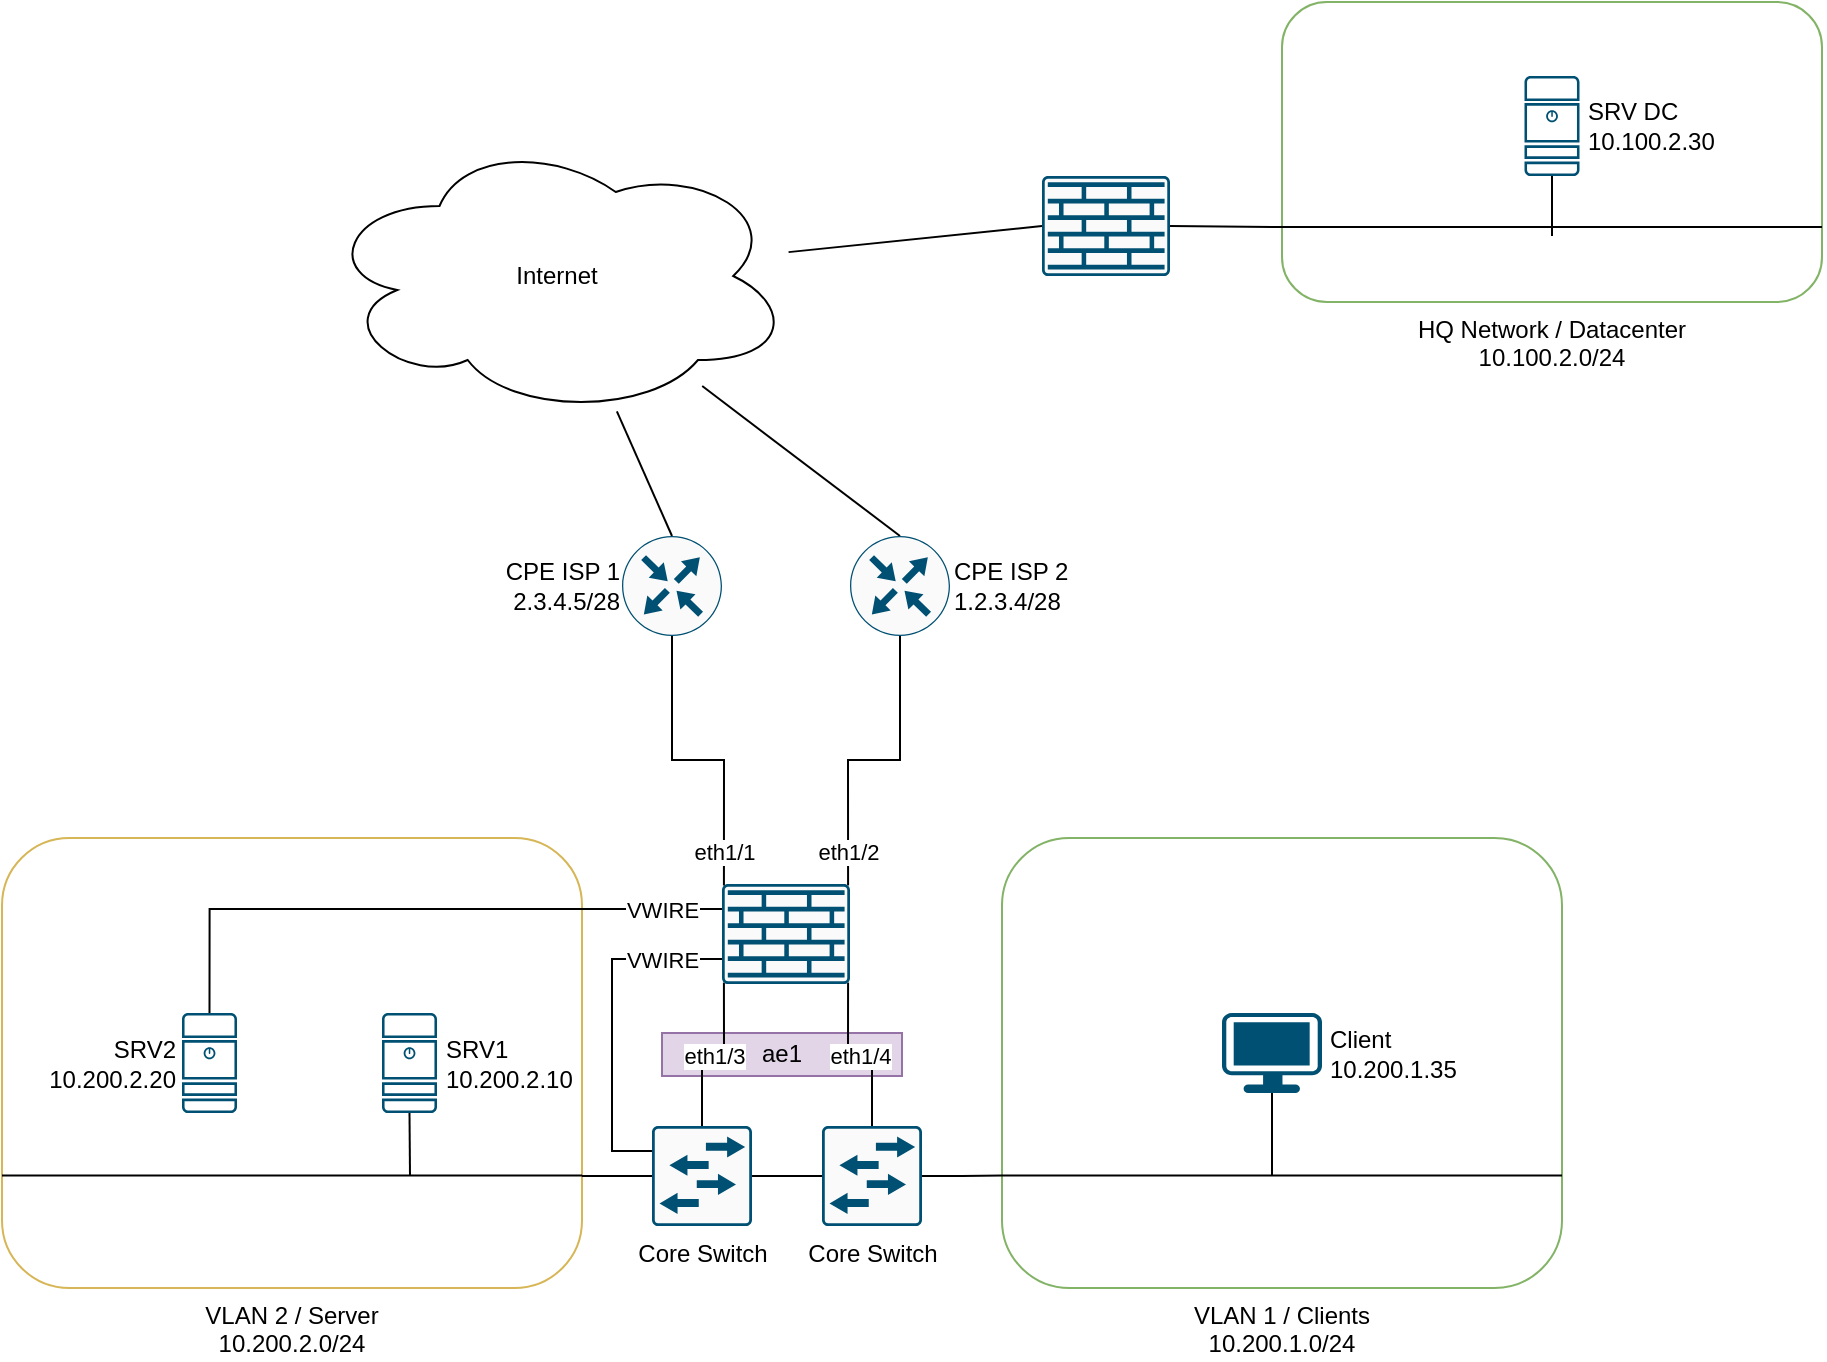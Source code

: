 <mxfile version="14.5.3" type="github">
  <diagram id="-yYUHBhE_XRFBAiaxtTz" name="Page-1">
    <mxGraphModel dx="1376" dy="645" grid="1" gridSize="10" guides="1" tooltips="1" connect="1" arrows="1" fold="1" page="1" pageScale="1" pageWidth="1169" pageHeight="827" math="0" shadow="0">
      <root>
        <mxCell id="0" />
        <mxCell id="1" parent="0" />
        <mxCell id="RfxXFTX7ezen7zibbZqR-38" value="ae1" style="text;html=1;strokeColor=#9673a6;align=center;verticalAlign=middle;whiteSpace=wrap;rounded=0;fillColor=#e1d5e7;" vertex="1" parent="1">
          <mxGeometry x="520" y="628.5" width="120" height="21.5" as="geometry" />
        </mxCell>
        <mxCell id="RfxXFTX7ezen7zibbZqR-14" value="VLAN 1 / Clients&lt;br&gt;10.200.1.0/24" style="rounded=1;whiteSpace=wrap;html=1;labelPosition=center;verticalLabelPosition=bottom;align=center;verticalAlign=top;strokeColor=#82b366;fillColor=none;" vertex="1" parent="1">
          <mxGeometry x="690" y="531" width="280" height="225" as="geometry" />
        </mxCell>
        <mxCell id="RfxXFTX7ezen7zibbZqR-13" value="VLAN 2 / Server&lt;br&gt;10.200.2.0/24" style="rounded=1;whiteSpace=wrap;html=1;labelPosition=center;verticalLabelPosition=bottom;align=center;verticalAlign=top;strokeColor=#d6b656;fillColor=none;" vertex="1" parent="1">
          <mxGeometry x="190" y="531" width="290" height="225" as="geometry" />
        </mxCell>
        <mxCell id="RfxXFTX7ezen7zibbZqR-20" value="eth1/2" style="edgeStyle=orthogonalEdgeStyle;rounded=0;orthogonalLoop=1;jettySize=auto;html=1;exitX=0.985;exitY=0.015;exitDx=0;exitDy=0;exitPerimeter=0;endArrow=none;endFill=0;" edge="1" parent="1" source="RfxXFTX7ezen7zibbZqR-2" target="RfxXFTX7ezen7zibbZqR-17">
          <mxGeometry x="-0.776" relative="1" as="geometry">
            <mxPoint as="offset" />
          </mxGeometry>
        </mxCell>
        <mxCell id="RfxXFTX7ezen7zibbZqR-25" value="eth1/3" style="edgeStyle=orthogonalEdgeStyle;rounded=0;orthogonalLoop=1;jettySize=auto;html=1;exitX=0.015;exitY=0.985;exitDx=0;exitDy=0;exitPerimeter=0;entryX=0.5;entryY=0;entryDx=0;entryDy=0;entryPerimeter=0;endArrow=none;endFill=0;" edge="1" parent="1" source="RfxXFTX7ezen7zibbZqR-2" target="RfxXFTX7ezen7zibbZqR-12">
          <mxGeometry relative="1" as="geometry" />
        </mxCell>
        <mxCell id="RfxXFTX7ezen7zibbZqR-26" value="eth1/4" style="edgeStyle=orthogonalEdgeStyle;rounded=0;orthogonalLoop=1;jettySize=auto;html=1;exitX=0.985;exitY=0.985;exitDx=0;exitDy=0;exitPerimeter=0;entryX=0.5;entryY=0;entryDx=0;entryDy=0;entryPerimeter=0;endArrow=none;endFill=0;" edge="1" parent="1" source="RfxXFTX7ezen7zibbZqR-2" target="RfxXFTX7ezen7zibbZqR-23">
          <mxGeometry relative="1" as="geometry" />
        </mxCell>
        <mxCell id="RfxXFTX7ezen7zibbZqR-2" value="" style="points=[[0.015,0.015,0],[0.985,0.015,0],[0.985,0.985,0],[0.015,0.985,0],[0.25,0,0],[0.5,0,0],[0.75,0,0],[1,0.25,0],[1,0.5,0],[1,0.75,0],[0.75,1,0],[0.5,1,0],[0.25,1,0],[0,0.75,0],[0,0.5,0],[0,0.25,0]];verticalLabelPosition=bottom;html=1;verticalAlign=top;aspect=fixed;align=center;pointerEvents=1;shape=mxgraph.cisco19.rect;prIcon=firewall;fillColor=#FAFAFA;strokeColor=#005073;" vertex="1" parent="1">
          <mxGeometry x="550" y="554" width="64" height="50" as="geometry" />
        </mxCell>
        <mxCell id="RfxXFTX7ezen7zibbZqR-42" style="edgeStyle=none;rounded=0;orthogonalLoop=1;jettySize=auto;html=1;exitX=0.5;exitY=1;exitDx=0;exitDy=0;exitPerimeter=0;endArrow=none;endFill=0;" edge="1" parent="1" source="RfxXFTX7ezen7zibbZqR-4">
          <mxGeometry relative="1" as="geometry">
            <mxPoint x="394" y="700" as="targetPoint" />
          </mxGeometry>
        </mxCell>
        <mxCell id="RfxXFTX7ezen7zibbZqR-4" value="SRV1&lt;br&gt;10.200.2.10" style="points=[[0.015,0.015,0],[0.985,0.015,0],[0.985,0.985,0],[0.015,0.985,0],[0.25,0,0],[0.5,0,0],[0.75,0,0],[1,0.25,0],[1,0.5,0],[1,0.75,0],[0.75,1,0],[0.5,1,0],[0.25,1,0],[0,0.75,0],[0,0.5,0],[0,0.25,0]];verticalLabelPosition=middle;html=1;verticalAlign=middle;aspect=fixed;align=left;pointerEvents=1;shape=mxgraph.cisco19.server;fillColor=#005073;strokeColor=none;labelPosition=right;spacingLeft=2;" vertex="1" parent="1">
          <mxGeometry x="380" y="618.5" width="27.5" height="50" as="geometry" />
        </mxCell>
        <mxCell id="RfxXFTX7ezen7zibbZqR-41" style="edgeStyle=none;rounded=0;orthogonalLoop=1;jettySize=auto;html=1;exitX=0.5;exitY=1;exitDx=0;exitDy=0;exitPerimeter=0;endArrow=none;endFill=0;" edge="1" parent="1" source="RfxXFTX7ezen7zibbZqR-6">
          <mxGeometry relative="1" as="geometry">
            <mxPoint x="825" y="700" as="targetPoint" />
          </mxGeometry>
        </mxCell>
        <mxCell id="RfxXFTX7ezen7zibbZqR-6" value="Client&lt;br&gt;10.200.1.35" style="points=[[0.03,0.03,0],[0.5,0,0],[0.97,0.03,0],[1,0.4,0],[0.97,0.745,0],[0.5,1,0],[0.03,0.745,0],[0,0.4,0]];verticalLabelPosition=middle;html=1;verticalAlign=middle;aspect=fixed;align=left;pointerEvents=1;shape=mxgraph.cisco19.workstation;fillColor=#005073;strokeColor=none;labelPosition=right;spacingRight=0;spacingLeft=2;" vertex="1" parent="1">
          <mxGeometry x="800" y="618.5" width="50" height="40" as="geometry" />
        </mxCell>
        <mxCell id="RfxXFTX7ezen7zibbZqR-43" value="VWIRE" style="edgeStyle=orthogonalEdgeStyle;rounded=0;orthogonalLoop=1;jettySize=auto;html=1;exitX=0.5;exitY=0;exitDx=0;exitDy=0;exitPerimeter=0;entryX=0;entryY=0.25;entryDx=0;entryDy=0;entryPerimeter=0;endArrow=none;endFill=0;" edge="1" parent="1" source="RfxXFTX7ezen7zibbZqR-10" target="RfxXFTX7ezen7zibbZqR-2">
          <mxGeometry x="0.805" relative="1" as="geometry">
            <mxPoint as="offset" />
          </mxGeometry>
        </mxCell>
        <mxCell id="RfxXFTX7ezen7zibbZqR-10" value="SRV2&lt;br&gt;10.200.2.20" style="points=[[0.015,0.015,0],[0.985,0.015,0],[0.985,0.985,0],[0.015,0.985,0],[0.25,0,0],[0.5,0,0],[0.75,0,0],[1,0.25,0],[1,0.5,0],[1,0.75,0],[0.75,1,0],[0.5,1,0],[0.25,1,0],[0,0.75,0],[0,0.5,0],[0,0.25,0]];verticalLabelPosition=middle;html=1;verticalAlign=middle;aspect=fixed;align=right;pointerEvents=1;shape=mxgraph.cisco19.server;fillColor=#005073;strokeColor=none;labelPosition=left;spacingRight=2;" vertex="1" parent="1">
          <mxGeometry x="280" y="618.5" width="27.5" height="50" as="geometry" />
        </mxCell>
        <mxCell id="RfxXFTX7ezen7zibbZqR-24" style="edgeStyle=orthogonalEdgeStyle;rounded=0;orthogonalLoop=1;jettySize=auto;html=1;exitX=1;exitY=0.5;exitDx=0;exitDy=0;exitPerimeter=0;entryX=0;entryY=0.5;entryDx=0;entryDy=0;entryPerimeter=0;endArrow=none;endFill=0;" edge="1" parent="1" source="RfxXFTX7ezen7zibbZqR-12" target="RfxXFTX7ezen7zibbZqR-23">
          <mxGeometry relative="1" as="geometry" />
        </mxCell>
        <mxCell id="RfxXFTX7ezen7zibbZqR-27" style="edgeStyle=orthogonalEdgeStyle;rounded=0;orthogonalLoop=1;jettySize=auto;html=1;exitX=0;exitY=0.5;exitDx=0;exitDy=0;exitPerimeter=0;entryX=1;entryY=0.75;entryDx=0;entryDy=0;endArrow=none;endFill=0;" edge="1" parent="1" source="RfxXFTX7ezen7zibbZqR-12" target="RfxXFTX7ezen7zibbZqR-13">
          <mxGeometry relative="1" as="geometry" />
        </mxCell>
        <mxCell id="RfxXFTX7ezen7zibbZqR-45" value="VWIRE" style="edgeStyle=orthogonalEdgeStyle;rounded=0;orthogonalLoop=1;jettySize=auto;html=1;exitX=0;exitY=0.25;exitDx=0;exitDy=0;exitPerimeter=0;entryX=0;entryY=0.75;entryDx=0;entryDy=0;entryPerimeter=0;endArrow=none;endFill=0;" edge="1" parent="1" source="RfxXFTX7ezen7zibbZqR-12" target="RfxXFTX7ezen7zibbZqR-2">
          <mxGeometry x="0.649" relative="1" as="geometry">
            <mxPoint as="offset" />
          </mxGeometry>
        </mxCell>
        <mxCell id="RfxXFTX7ezen7zibbZqR-12" value="Core Switch" style="points=[[0.015,0.015,0],[0.985,0.015,0],[0.985,0.985,0],[0.015,0.985,0],[0.25,0,0],[0.5,0,0],[0.75,0,0],[1,0.25,0],[1,0.5,0],[1,0.75,0],[0.75,1,0],[0.5,1,0],[0.25,1,0],[0,0.75,0],[0,0.5,0],[0,0.25,0]];verticalLabelPosition=bottom;html=1;verticalAlign=top;aspect=fixed;align=center;pointerEvents=1;shape=mxgraph.cisco19.rect;prIcon=l2_switch;fillColor=#FAFAFA;strokeColor=#005073;" vertex="1" parent="1">
          <mxGeometry x="515" y="675" width="50" height="50" as="geometry" />
        </mxCell>
        <mxCell id="RfxXFTX7ezen7zibbZqR-19" value="eth1/1" style="edgeStyle=orthogonalEdgeStyle;rounded=0;orthogonalLoop=1;jettySize=auto;html=1;exitX=0.5;exitY=1;exitDx=0;exitDy=0;exitPerimeter=0;entryX=0.015;entryY=0.015;entryDx=0;entryDy=0;entryPerimeter=0;endArrow=none;endFill=0;" edge="1" parent="1" source="RfxXFTX7ezen7zibbZqR-16" target="RfxXFTX7ezen7zibbZqR-2">
          <mxGeometry x="0.776" relative="1" as="geometry">
            <mxPoint as="offset" />
          </mxGeometry>
        </mxCell>
        <mxCell id="RfxXFTX7ezen7zibbZqR-35" style="edgeStyle=none;rounded=0;orthogonalLoop=1;jettySize=auto;html=1;exitX=0.5;exitY=0;exitDx=0;exitDy=0;exitPerimeter=0;endArrow=none;endFill=0;" edge="1" parent="1" source="RfxXFTX7ezen7zibbZqR-16" target="RfxXFTX7ezen7zibbZqR-18">
          <mxGeometry relative="1" as="geometry" />
        </mxCell>
        <mxCell id="RfxXFTX7ezen7zibbZqR-16" value="CPE ISP 1&lt;br&gt;2.3.4.5/28" style="points=[[0.5,0,0],[1,0.5,0],[0.5,1,0],[0,0.5,0],[0.145,0.145,0],[0.856,0.145,0],[0.855,0.856,0],[0.145,0.855,0]];verticalLabelPosition=middle;html=1;verticalAlign=middle;aspect=fixed;align=right;pointerEvents=1;shape=mxgraph.cisco19.rect;prIcon=router;fillColor=#FAFAFA;strokeColor=#005073;labelPosition=left;" vertex="1" parent="1">
          <mxGeometry x="500" y="380" width="50" height="50" as="geometry" />
        </mxCell>
        <mxCell id="RfxXFTX7ezen7zibbZqR-36" style="edgeStyle=none;rounded=0;orthogonalLoop=1;jettySize=auto;html=1;exitX=0.5;exitY=0;exitDx=0;exitDy=0;exitPerimeter=0;endArrow=none;endFill=0;" edge="1" parent="1" source="RfxXFTX7ezen7zibbZqR-17" target="RfxXFTX7ezen7zibbZqR-18">
          <mxGeometry relative="1" as="geometry" />
        </mxCell>
        <mxCell id="RfxXFTX7ezen7zibbZqR-17" value="CPE ISP 2&lt;br&gt;1.2.3.4/28" style="points=[[0.5,0,0],[1,0.5,0],[0.5,1,0],[0,0.5,0],[0.145,0.145,0],[0.856,0.145,0],[0.855,0.856,0],[0.145,0.855,0]];verticalLabelPosition=middle;html=1;verticalAlign=middle;aspect=fixed;align=left;pointerEvents=1;shape=mxgraph.cisco19.rect;prIcon=router;fillColor=#FAFAFA;strokeColor=#005073;labelPosition=right;" vertex="1" parent="1">
          <mxGeometry x="614" y="380" width="50" height="50" as="geometry" />
        </mxCell>
        <mxCell id="RfxXFTX7ezen7zibbZqR-18" value="Internet" style="ellipse;shape=cloud;whiteSpace=wrap;html=1;" vertex="1" parent="1">
          <mxGeometry x="350" y="180" width="235" height="140" as="geometry" />
        </mxCell>
        <mxCell id="RfxXFTX7ezen7zibbZqR-28" style="edgeStyle=orthogonalEdgeStyle;rounded=0;orthogonalLoop=1;jettySize=auto;html=1;exitX=1;exitY=0.5;exitDx=0;exitDy=0;exitPerimeter=0;endArrow=none;endFill=0;entryX=0;entryY=0.75;entryDx=0;entryDy=0;" edge="1" parent="1" source="RfxXFTX7ezen7zibbZqR-23" target="RfxXFTX7ezen7zibbZqR-14">
          <mxGeometry relative="1" as="geometry" />
        </mxCell>
        <mxCell id="RfxXFTX7ezen7zibbZqR-23" value="Core Switch" style="points=[[0.015,0.015,0],[0.985,0.015,0],[0.985,0.985,0],[0.015,0.985,0],[0.25,0,0],[0.5,0,0],[0.75,0,0],[1,0.25,0],[1,0.5,0],[1,0.75,0],[0.75,1,0],[0.5,1,0],[0.25,1,0],[0,0.75,0],[0,0.5,0],[0,0.25,0]];verticalLabelPosition=bottom;html=1;verticalAlign=top;aspect=fixed;align=center;pointerEvents=1;shape=mxgraph.cisco19.rect;prIcon=l2_switch;fillColor=#FAFAFA;strokeColor=#005073;" vertex="1" parent="1">
          <mxGeometry x="600" y="675" width="50" height="50" as="geometry" />
        </mxCell>
        <mxCell id="RfxXFTX7ezen7zibbZqR-30" value="HQ Network / Datacenter&lt;br&gt;10.100.2.0/24" style="rounded=1;whiteSpace=wrap;html=1;labelPosition=center;verticalLabelPosition=bottom;align=center;verticalAlign=top;strokeColor=#82b366;fillColor=none;" vertex="1" parent="1">
          <mxGeometry x="830" y="113" width="270" height="150" as="geometry" />
        </mxCell>
        <mxCell id="RfxXFTX7ezen7zibbZqR-32" style="rounded=0;orthogonalLoop=1;jettySize=auto;html=1;exitX=0;exitY=0.5;exitDx=0;exitDy=0;exitPerimeter=0;endArrow=none;endFill=0;" edge="1" parent="1" source="RfxXFTX7ezen7zibbZqR-31" target="RfxXFTX7ezen7zibbZqR-18">
          <mxGeometry relative="1" as="geometry" />
        </mxCell>
        <mxCell id="RfxXFTX7ezen7zibbZqR-33" style="edgeStyle=none;rounded=0;orthogonalLoop=1;jettySize=auto;html=1;exitX=1;exitY=0.5;exitDx=0;exitDy=0;exitPerimeter=0;entryX=0;entryY=0.75;entryDx=0;entryDy=0;endArrow=none;endFill=0;" edge="1" parent="1" source="RfxXFTX7ezen7zibbZqR-31" target="RfxXFTX7ezen7zibbZqR-30">
          <mxGeometry relative="1" as="geometry" />
        </mxCell>
        <mxCell id="RfxXFTX7ezen7zibbZqR-31" value="" style="points=[[0.015,0.015,0],[0.985,0.015,0],[0.985,0.985,0],[0.015,0.985,0],[0.25,0,0],[0.5,0,0],[0.75,0,0],[1,0.25,0],[1,0.5,0],[1,0.75,0],[0.75,1,0],[0.5,1,0],[0.25,1,0],[0,0.75,0],[0,0.5,0],[0,0.25,0]];verticalLabelPosition=bottom;html=1;verticalAlign=top;aspect=fixed;align=center;pointerEvents=1;shape=mxgraph.cisco19.rect;prIcon=firewall;fillColor=#FAFAFA;strokeColor=#005073;" vertex="1" parent="1">
          <mxGeometry x="710" y="200" width="64" height="50" as="geometry" />
        </mxCell>
        <mxCell id="RfxXFTX7ezen7zibbZqR-49" style="edgeStyle=none;rounded=0;orthogonalLoop=1;jettySize=auto;html=1;exitX=0.5;exitY=1;exitDx=0;exitDy=0;exitPerimeter=0;endArrow=none;endFill=0;" edge="1" parent="1" source="RfxXFTX7ezen7zibbZqR-34">
          <mxGeometry relative="1" as="geometry">
            <mxPoint x="965" y="230" as="targetPoint" />
          </mxGeometry>
        </mxCell>
        <mxCell id="RfxXFTX7ezen7zibbZqR-34" value="SRV DC&lt;br&gt;10.100.2.30" style="points=[[0.015,0.015,0],[0.985,0.015,0],[0.985,0.985,0],[0.015,0.985,0],[0.25,0,0],[0.5,0,0],[0.75,0,0],[1,0.25,0],[1,0.5,0],[1,0.75,0],[0.75,1,0],[0.5,1,0],[0.25,1,0],[0,0.75,0],[0,0.5,0],[0,0.25,0]];verticalLabelPosition=middle;html=1;verticalAlign=middle;aspect=fixed;align=left;pointerEvents=1;shape=mxgraph.cisco19.server;fillColor=#005073;strokeColor=none;labelPosition=right;spacingLeft=2;" vertex="1" parent="1">
          <mxGeometry x="951.25" y="150" width="27.5" height="50" as="geometry" />
        </mxCell>
        <mxCell id="RfxXFTX7ezen7zibbZqR-39" style="edgeStyle=none;rounded=0;orthogonalLoop=1;jettySize=auto;html=1;exitX=0;exitY=0.75;exitDx=0;exitDy=0;entryX=1;entryY=0.75;entryDx=0;entryDy=0;endArrow=none;endFill=0;" edge="1" parent="1" source="RfxXFTX7ezen7zibbZqR-13" target="RfxXFTX7ezen7zibbZqR-13">
          <mxGeometry relative="1" as="geometry" />
        </mxCell>
        <mxCell id="RfxXFTX7ezen7zibbZqR-40" style="edgeStyle=none;rounded=0;orthogonalLoop=1;jettySize=auto;html=1;exitX=0;exitY=0.75;exitDx=0;exitDy=0;entryX=1;entryY=0.75;entryDx=0;entryDy=0;endArrow=none;endFill=0;" edge="1" parent="1" source="RfxXFTX7ezen7zibbZqR-14" target="RfxXFTX7ezen7zibbZqR-14">
          <mxGeometry relative="1" as="geometry" />
        </mxCell>
        <mxCell id="RfxXFTX7ezen7zibbZqR-47" style="edgeStyle=none;rounded=0;orthogonalLoop=1;jettySize=auto;html=1;exitX=0;exitY=0.75;exitDx=0;exitDy=0;entryX=1;entryY=0.75;entryDx=0;entryDy=0;endArrow=none;endFill=0;" edge="1" parent="1" source="RfxXFTX7ezen7zibbZqR-30" target="RfxXFTX7ezen7zibbZqR-30">
          <mxGeometry relative="1" as="geometry" />
        </mxCell>
      </root>
    </mxGraphModel>
  </diagram>
</mxfile>
